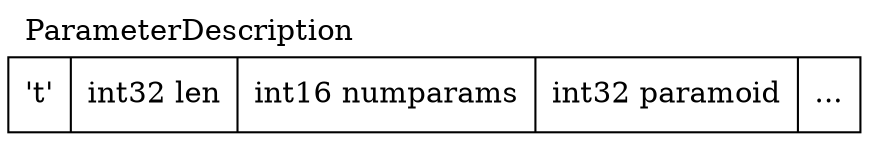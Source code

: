 graph ParameterDescription {
      label=ParameterDescription;
      labelloc=t;
      labeljust=l;
      node [shape=record];
      struct1 [label="'t'|int32 len|int16 numparams|int32 paramoid|..."] ;
}
